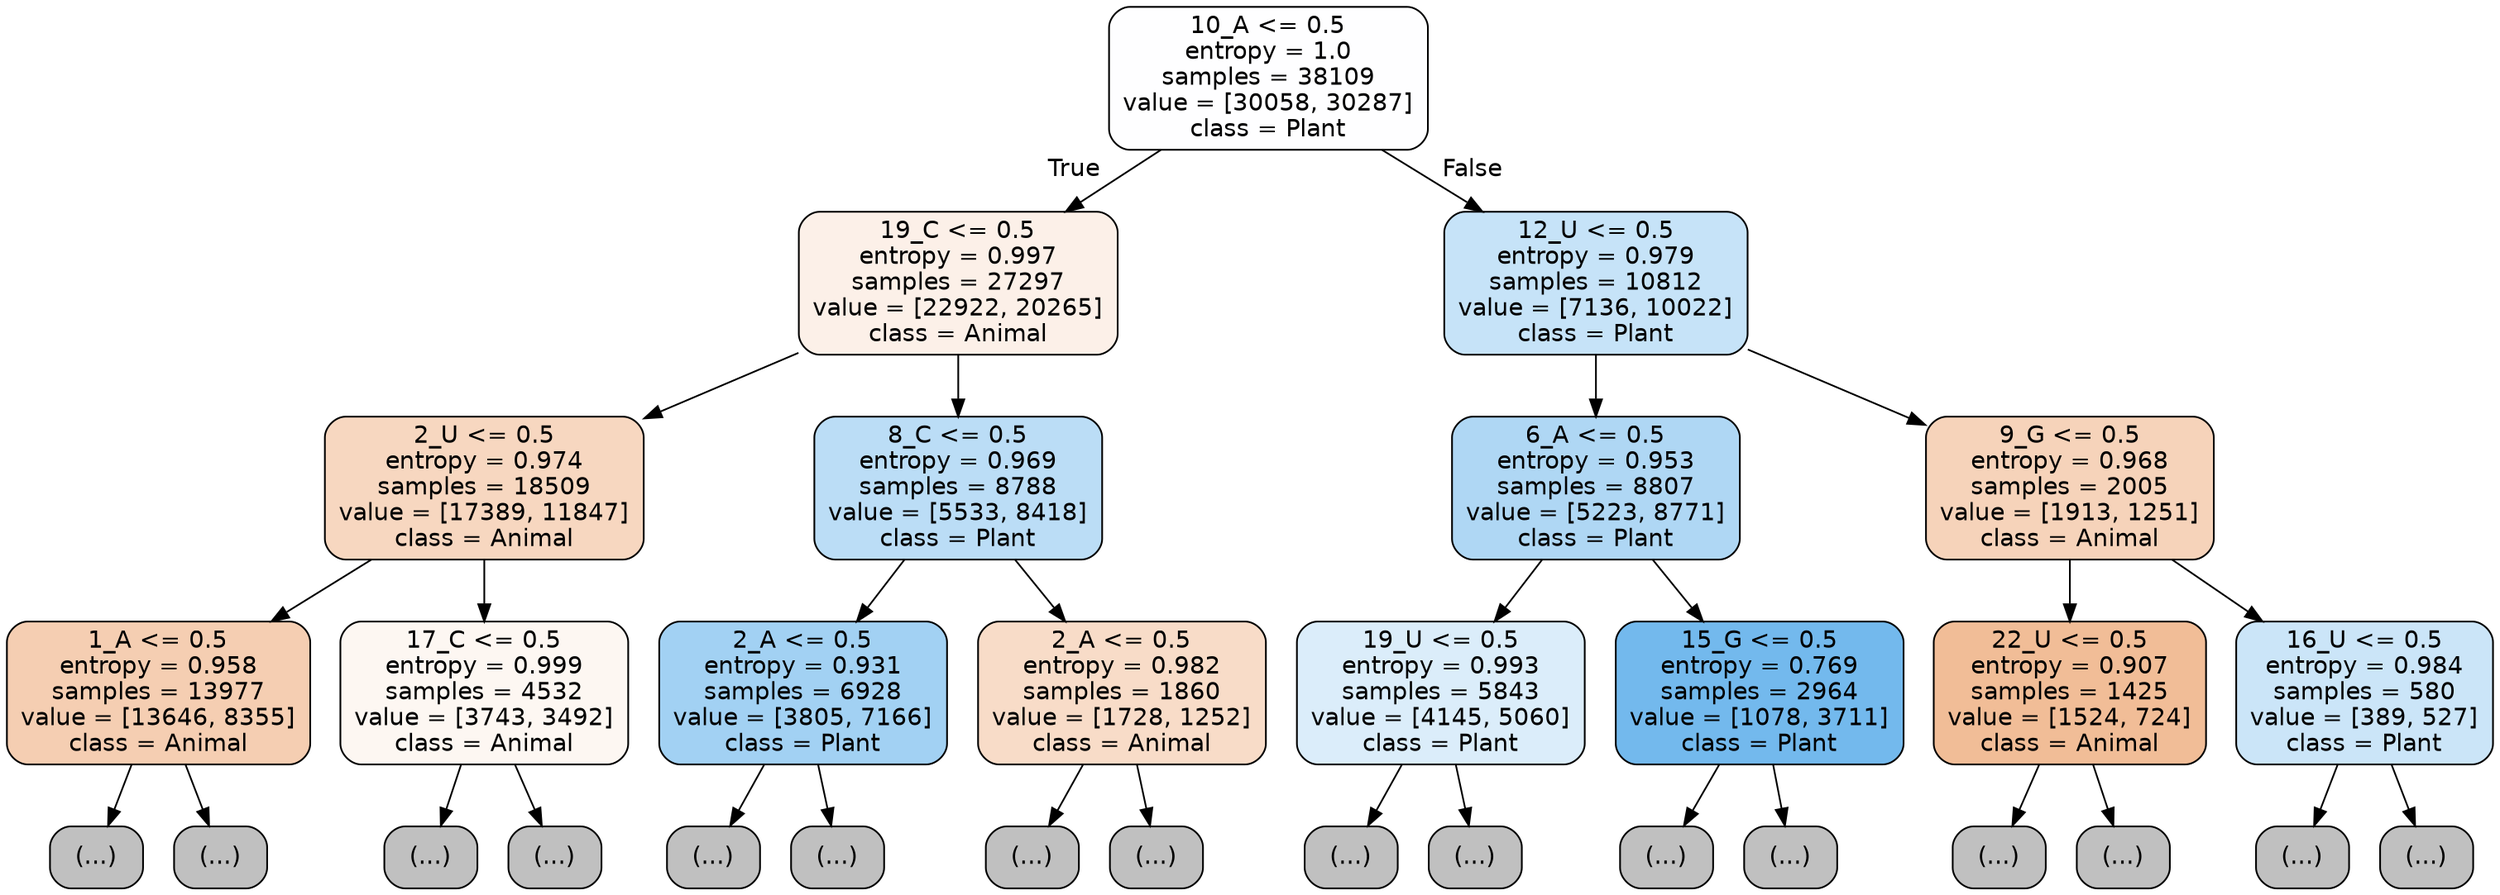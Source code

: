 digraph Tree {
node [shape=box, style="filled, rounded", color="black", fontname="helvetica"] ;
edge [fontname="helvetica"] ;
0 [label="10_A <= 0.5\nentropy = 1.0\nsamples = 38109\nvalue = [30058, 30287]\nclass = Plant", fillcolor="#fefeff"] ;
1 [label="19_C <= 0.5\nentropy = 0.997\nsamples = 27297\nvalue = [22922, 20265]\nclass = Animal", fillcolor="#fcf0e8"] ;
0 -> 1 [labeldistance=2.5, labelangle=45, headlabel="True"] ;
2 [label="2_U <= 0.5\nentropy = 0.974\nsamples = 18509\nvalue = [17389, 11847]\nclass = Animal", fillcolor="#f7d7c0"] ;
1 -> 2 ;
3 [label="1_A <= 0.5\nentropy = 0.958\nsamples = 13977\nvalue = [13646, 8355]\nclass = Animal", fillcolor="#f5ceb2"] ;
2 -> 3 ;
4 [label="(...)", fillcolor="#C0C0C0"] ;
3 -> 4 ;
5461 [label="(...)", fillcolor="#C0C0C0"] ;
3 -> 5461 ;
7220 [label="17_C <= 0.5\nentropy = 0.999\nsamples = 4532\nvalue = [3743, 3492]\nclass = Animal", fillcolor="#fdf7f2"] ;
2 -> 7220 ;
7221 [label="(...)", fillcolor="#C0C0C0"] ;
7220 -> 7221 ;
9012 [label="(...)", fillcolor="#C0C0C0"] ;
7220 -> 9012 ;
9613 [label="8_C <= 0.5\nentropy = 0.969\nsamples = 8788\nvalue = [5533, 8418]\nclass = Plant", fillcolor="#bbddf6"] ;
1 -> 9613 ;
9614 [label="2_A <= 0.5\nentropy = 0.931\nsamples = 6928\nvalue = [3805, 7166]\nclass = Plant", fillcolor="#a2d1f3"] ;
9613 -> 9614 ;
9615 [label="(...)", fillcolor="#C0C0C0"] ;
9614 -> 9615 ;
11508 [label="(...)", fillcolor="#C0C0C0"] ;
9614 -> 11508 ;
12087 [label="2_A <= 0.5\nentropy = 0.982\nsamples = 1860\nvalue = [1728, 1252]\nclass = Animal", fillcolor="#f8dcc8"] ;
9613 -> 12087 ;
12088 [label="(...)", fillcolor="#C0C0C0"] ;
12087 -> 12088 ;
12667 [label="(...)", fillcolor="#C0C0C0"] ;
12087 -> 12667 ;
12820 [label="12_U <= 0.5\nentropy = 0.979\nsamples = 10812\nvalue = [7136, 10022]\nclass = Plant", fillcolor="#c6e3f8"] ;
0 -> 12820 [labeldistance=2.5, labelangle=-45, headlabel="False"] ;
12821 [label="6_A <= 0.5\nentropy = 0.953\nsamples = 8807\nvalue = [5223, 8771]\nclass = Plant", fillcolor="#afd7f4"] ;
12820 -> 12821 ;
12822 [label="19_U <= 0.5\nentropy = 0.993\nsamples = 5843\nvalue = [4145, 5060]\nclass = Plant", fillcolor="#dbedfa"] ;
12821 -> 12822 ;
12823 [label="(...)", fillcolor="#C0C0C0"] ;
12822 -> 12823 ;
14528 [label="(...)", fillcolor="#C0C0C0"] ;
12822 -> 14528 ;
15201 [label="15_G <= 0.5\nentropy = 0.769\nsamples = 2964\nvalue = [1078, 3711]\nclass = Plant", fillcolor="#73b9ed"] ;
12821 -> 15201 ;
15202 [label="(...)", fillcolor="#C0C0C0"] ;
15201 -> 15202 ;
15763 [label="(...)", fillcolor="#C0C0C0"] ;
15201 -> 15763 ;
15956 [label="9_G <= 0.5\nentropy = 0.968\nsamples = 2005\nvalue = [1913, 1251]\nclass = Animal", fillcolor="#f6d3ba"] ;
12820 -> 15956 ;
15957 [label="22_U <= 0.5\nentropy = 0.907\nsamples = 1425\nvalue = [1524, 724]\nclass = Animal", fillcolor="#f1bd97"] ;
15956 -> 15957 ;
15958 [label="(...)", fillcolor="#C0C0C0"] ;
15957 -> 15958 ;
16563 [label="(...)", fillcolor="#C0C0C0"] ;
15957 -> 16563 ;
16650 [label="16_U <= 0.5\nentropy = 0.984\nsamples = 580\nvalue = [389, 527]\nclass = Plant", fillcolor="#cbe5f8"] ;
15956 -> 16650 ;
16651 [label="(...)", fillcolor="#C0C0C0"] ;
16650 -> 16651 ;
16866 [label="(...)", fillcolor="#C0C0C0"] ;
16650 -> 16866 ;
}